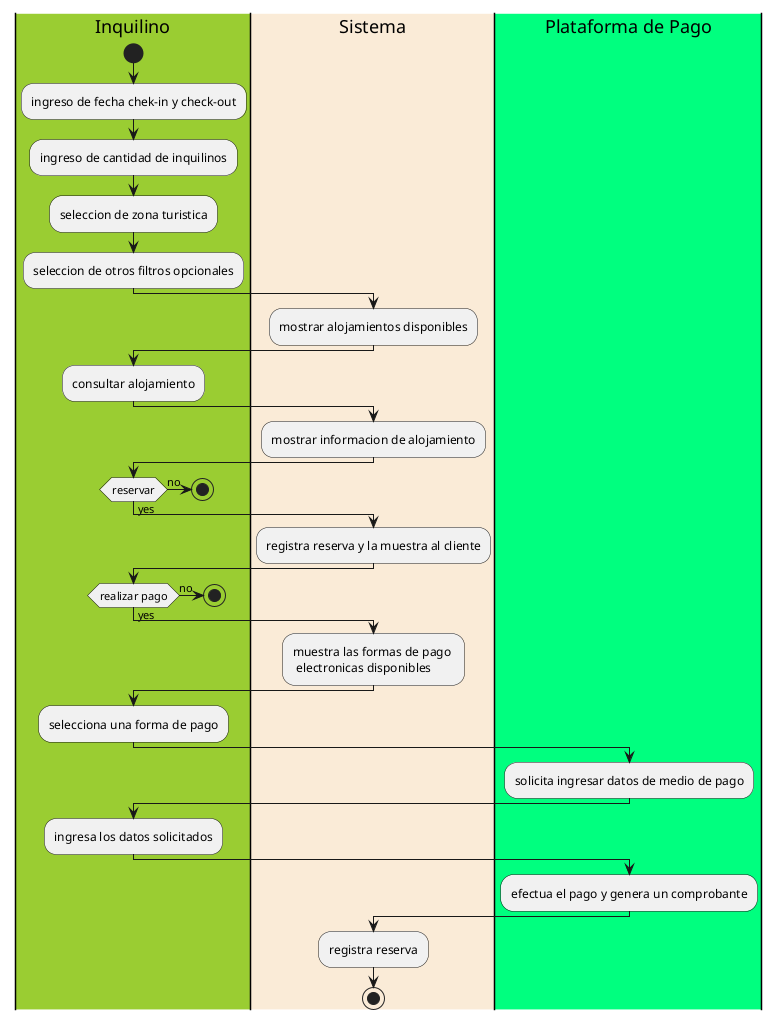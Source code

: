 @startuml Diagrama_actividades_reservar_alojamiento

|#YellowGreen|Inquilino|
start
:ingreso de fecha chek-in y check-out;
:ingreso de cantidad de inquilinos;
:seleccion de zona turistica;
:seleccion de otros filtros opcionales;

|#AntiqueWhite|Sistema|
:mostrar alojamientos disponibles;

|#YellowGreen|Inquilino|
:consultar alojamiento;

|#AntiqueWhite|Sistema|
:mostrar informacion de alojamiento;

|#YellowGreen|Inquilino|
if (reservar) then (yes)
    |#AntiqueWhite|Sistema|
    :registra reserva y la muestra al cliente;
    |#YellowGreen|Inquilino|
else(no)
    stop
endif
if (realizar pago) then (yes)
    |#AntiqueWhite|Sistema|
    :muestra las formas de pago \n electronicas disponibles;
    |#YellowGreen|Inquilino|
else(no)
    stop
endif
    :selecciona una forma de pago;
    |#SpringGreen|Plataforma de Pago|
    :solicita ingresar datos de medio de pago;
    |#YellowGreen|Inquilino|
    :ingresa los datos solicitados;
    |#SpringGreen|Plataforma de Pago|
    :efectua el pago y genera un comprobante;
    |#AntiqueWhite|Sistema|
    :registra reserva;
stop
@enduml